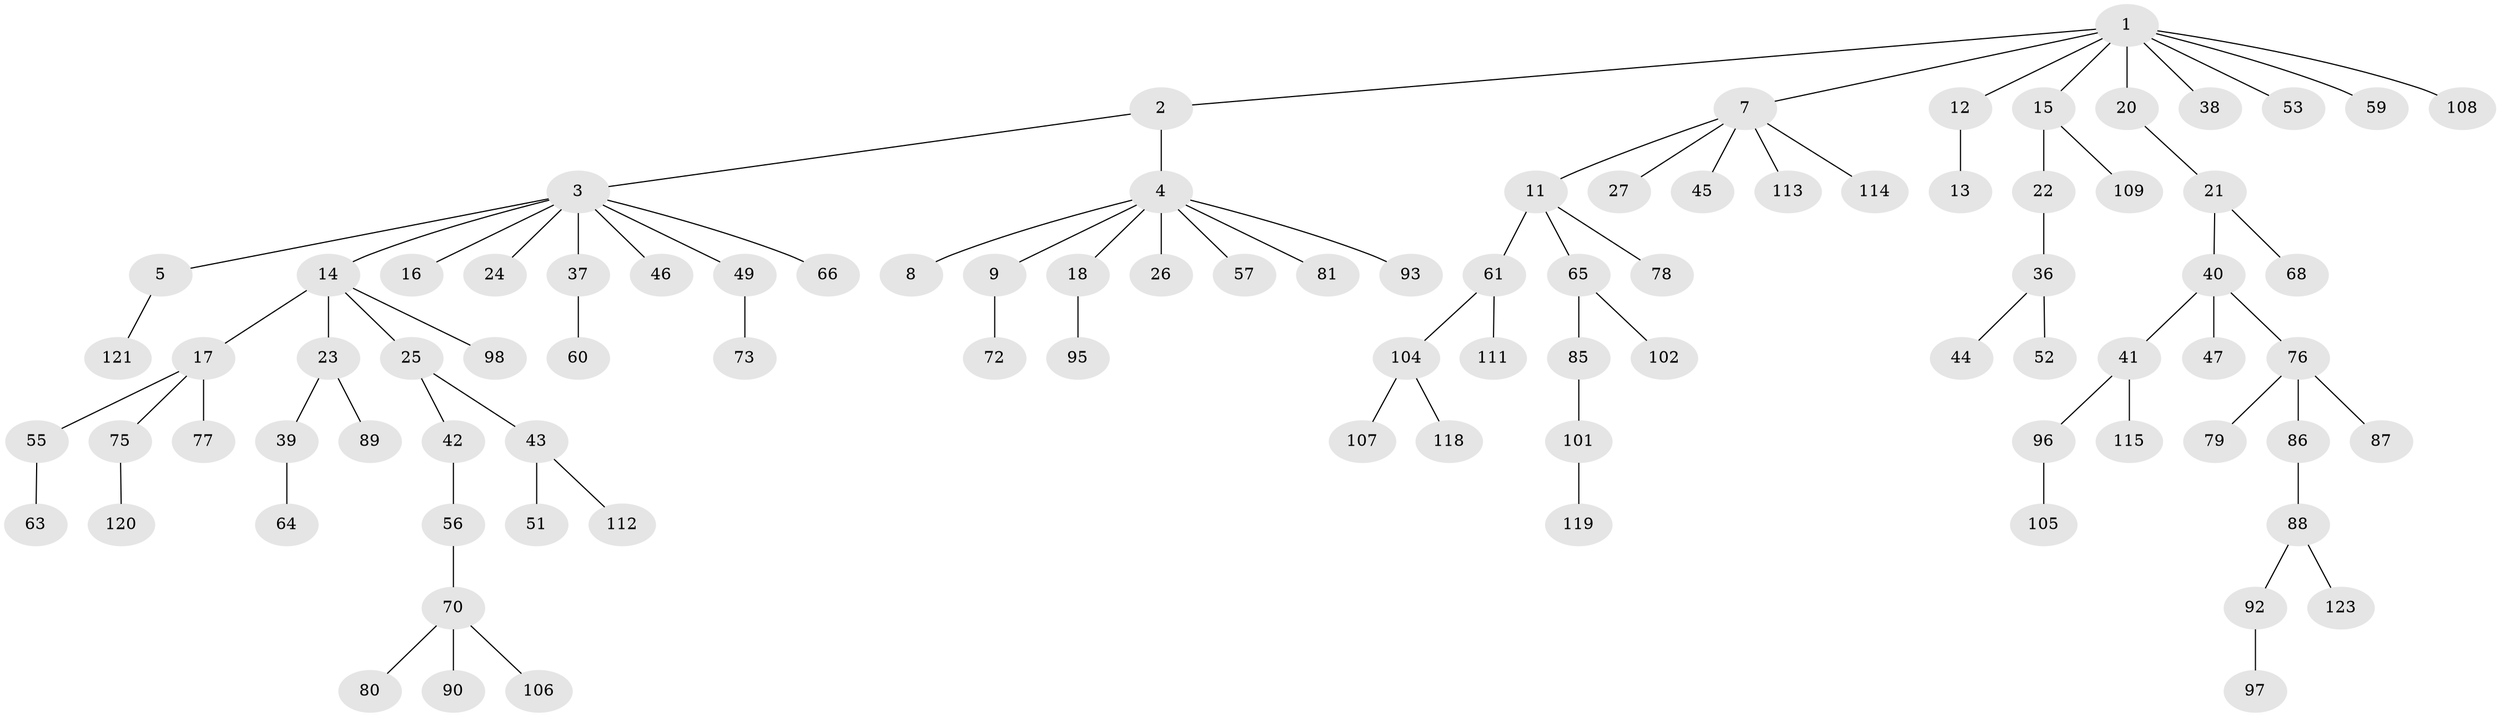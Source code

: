 // original degree distribution, {8: 0.008130081300813009, 3: 0.0975609756097561, 7: 0.008130081300813009, 9: 0.008130081300813009, 4: 0.0975609756097561, 1: 0.4878048780487805, 2: 0.2845528455284553, 6: 0.008130081300813009}
// Generated by graph-tools (version 1.1) at 2025/11/02/27/25 16:11:26]
// undirected, 91 vertices, 90 edges
graph export_dot {
graph [start="1"]
  node [color=gray90,style=filled];
  1 [super="+10"];
  2;
  3 [super="+6"];
  4 [super="+29"];
  5 [super="+116"];
  7 [super="+19"];
  8;
  9 [super="+33"];
  11 [super="+34"];
  12;
  13 [super="+31"];
  14 [super="+82"];
  15 [super="+32"];
  16 [super="+110"];
  17 [super="+28"];
  18;
  20;
  21 [super="+35"];
  22 [super="+30"];
  23 [super="+84"];
  24 [super="+67"];
  25;
  26;
  27;
  36 [super="+91"];
  37;
  38 [super="+58"];
  39;
  40;
  41 [super="+54"];
  42 [super="+50"];
  43 [super="+74"];
  44 [super="+48"];
  45;
  46;
  47 [super="+62"];
  49 [super="+94"];
  51;
  52;
  53;
  55;
  56;
  57 [super="+99"];
  59;
  60;
  61 [super="+71"];
  63;
  64;
  65 [super="+69"];
  66;
  68;
  70 [super="+100"];
  72;
  73;
  75;
  76 [super="+83"];
  77;
  78 [super="+122"];
  79;
  80;
  81;
  85;
  86;
  87;
  88 [super="+103"];
  89;
  90;
  92;
  93;
  95;
  96;
  97;
  98;
  101;
  102;
  104 [super="+117"];
  105;
  106;
  107;
  108;
  109;
  111;
  112;
  113;
  114;
  115;
  118;
  119;
  120;
  121;
  123;
  1 -- 2;
  1 -- 7;
  1 -- 12;
  1 -- 15;
  1 -- 20;
  1 -- 53;
  1 -- 59;
  1 -- 108;
  1 -- 38;
  2 -- 3;
  2 -- 4;
  3 -- 5;
  3 -- 16;
  3 -- 24;
  3 -- 46;
  3 -- 66;
  3 -- 49;
  3 -- 37;
  3 -- 14;
  4 -- 8;
  4 -- 9;
  4 -- 18;
  4 -- 26;
  4 -- 57;
  4 -- 81;
  4 -- 93;
  5 -- 121;
  7 -- 11;
  7 -- 27;
  7 -- 113;
  7 -- 114;
  7 -- 45;
  9 -- 72;
  11 -- 61;
  11 -- 65;
  11 -- 78;
  12 -- 13;
  14 -- 17;
  14 -- 23;
  14 -- 25;
  14 -- 98;
  15 -- 22;
  15 -- 109;
  17 -- 75;
  17 -- 77;
  17 -- 55;
  18 -- 95;
  20 -- 21;
  21 -- 40;
  21 -- 68;
  22 -- 36;
  23 -- 39;
  23 -- 89;
  25 -- 42;
  25 -- 43;
  36 -- 44;
  36 -- 52;
  37 -- 60;
  39 -- 64;
  40 -- 41;
  40 -- 47;
  40 -- 76;
  41 -- 96;
  41 -- 115;
  42 -- 56;
  43 -- 51;
  43 -- 112;
  49 -- 73;
  55 -- 63;
  56 -- 70;
  61 -- 104;
  61 -- 111;
  65 -- 85;
  65 -- 102;
  70 -- 80;
  70 -- 90;
  70 -- 106;
  75 -- 120;
  76 -- 79;
  76 -- 86;
  76 -- 87;
  85 -- 101;
  86 -- 88;
  88 -- 92;
  88 -- 123;
  92 -- 97;
  96 -- 105;
  101 -- 119;
  104 -- 107;
  104 -- 118;
}
